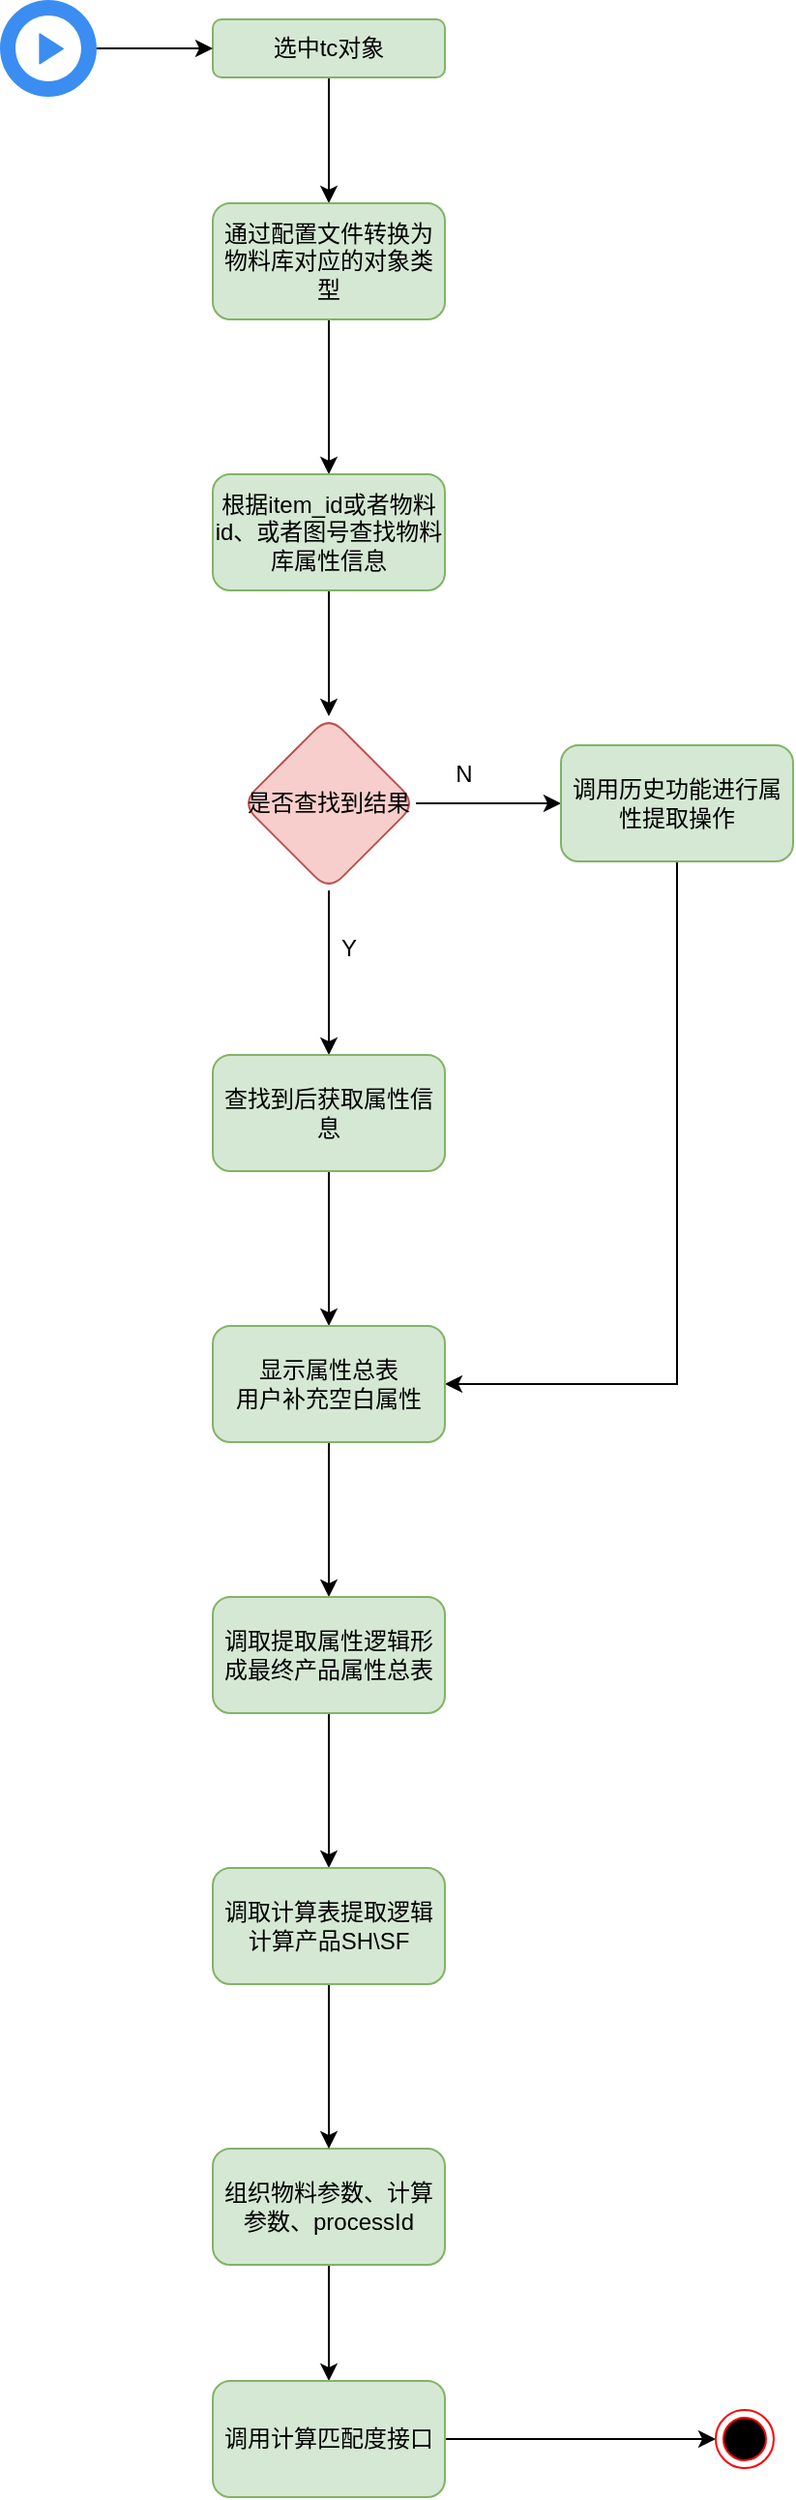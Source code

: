 <mxfile version="17.4.6" type="github">
  <diagram id="Gl2fd95giOkL8INHm4dN" name="Page-1">
    <mxGraphModel dx="1038" dy="547" grid="1" gridSize="10" guides="1" tooltips="1" connect="1" arrows="1" fold="1" page="1" pageScale="1" pageWidth="827" pageHeight="1169" math="0" shadow="0">
      <root>
        <mxCell id="0" />
        <mxCell id="1" parent="0" />
        <mxCell id="1jklt8lXGAOSQ0I3yPUP-4" value="" style="edgeStyle=orthogonalEdgeStyle;rounded=0;orthogonalLoop=1;jettySize=auto;html=1;" parent="1" source="1jklt8lXGAOSQ0I3yPUP-1" target="1jklt8lXGAOSQ0I3yPUP-3" edge="1">
          <mxGeometry relative="1" as="geometry" />
        </mxCell>
        <mxCell id="1jklt8lXGAOSQ0I3yPUP-1" value="选中tc对象" style="rounded=1;whiteSpace=wrap;html=1;fillColor=#d5e8d4;strokeColor=#82b366;" parent="1" vertex="1">
          <mxGeometry x="180" y="90" width="120" height="30" as="geometry" />
        </mxCell>
        <mxCell id="1jklt8lXGAOSQ0I3yPUP-6" value="" style="edgeStyle=orthogonalEdgeStyle;rounded=0;orthogonalLoop=1;jettySize=auto;html=1;" parent="1" source="1jklt8lXGAOSQ0I3yPUP-3" target="1jklt8lXGAOSQ0I3yPUP-5" edge="1">
          <mxGeometry relative="1" as="geometry" />
        </mxCell>
        <mxCell id="1jklt8lXGAOSQ0I3yPUP-3" value="通过配置文件转换为物料库对应的对象类型" style="whiteSpace=wrap;html=1;rounded=1;fillColor=#d5e8d4;strokeColor=#82b366;" parent="1" vertex="1">
          <mxGeometry x="180" y="185" width="120" height="60" as="geometry" />
        </mxCell>
        <mxCell id="4lrQlTMwF6HlkuWHR3eB-15" style="edgeStyle=orthogonalEdgeStyle;rounded=0;orthogonalLoop=1;jettySize=auto;html=1;exitX=0.5;exitY=1;exitDx=0;exitDy=0;entryX=0.5;entryY=0;entryDx=0;entryDy=0;" edge="1" parent="1" source="1jklt8lXGAOSQ0I3yPUP-5" target="1jklt8lXGAOSQ0I3yPUP-7">
          <mxGeometry relative="1" as="geometry" />
        </mxCell>
        <mxCell id="1jklt8lXGAOSQ0I3yPUP-5" value="根据item_id或者物料id、或者图号查找物料库属性信息" style="whiteSpace=wrap;html=1;rounded=1;fillColor=#d5e8d4;strokeColor=#82b366;" parent="1" vertex="1">
          <mxGeometry x="180" y="325" width="120" height="60" as="geometry" />
        </mxCell>
        <mxCell id="1jklt8lXGAOSQ0I3yPUP-10" value="" style="edgeStyle=orthogonalEdgeStyle;rounded=0;orthogonalLoop=1;jettySize=auto;html=1;" parent="1" source="1jklt8lXGAOSQ0I3yPUP-7" target="1jklt8lXGAOSQ0I3yPUP-9" edge="1">
          <mxGeometry relative="1" as="geometry" />
        </mxCell>
        <mxCell id="1jklt8lXGAOSQ0I3yPUP-13" value="" style="edgeStyle=orthogonalEdgeStyle;rounded=0;orthogonalLoop=1;jettySize=auto;html=1;" parent="1" source="1jklt8lXGAOSQ0I3yPUP-7" target="1jklt8lXGAOSQ0I3yPUP-12" edge="1">
          <mxGeometry relative="1" as="geometry" />
        </mxCell>
        <mxCell id="1jklt8lXGAOSQ0I3yPUP-7" value="是否查找到结果" style="rhombus;whiteSpace=wrap;html=1;rounded=1;fillColor=#f8cecc;strokeColor=#b85450;" parent="1" vertex="1">
          <mxGeometry x="195" y="450" width="90" height="90" as="geometry" />
        </mxCell>
        <mxCell id="4lrQlTMwF6HlkuWHR3eB-6" value="" style="edgeStyle=orthogonalEdgeStyle;rounded=0;orthogonalLoop=1;jettySize=auto;html=1;" edge="1" parent="1" source="1jklt8lXGAOSQ0I3yPUP-9" target="4lrQlTMwF6HlkuWHR3eB-5">
          <mxGeometry relative="1" as="geometry" />
        </mxCell>
        <mxCell id="1jklt8lXGAOSQ0I3yPUP-9" value="查找到后获取属性信息" style="whiteSpace=wrap;html=1;rounded=1;fillColor=#d5e8d4;strokeColor=#82b366;" parent="1" vertex="1">
          <mxGeometry x="180" y="625" width="120" height="60" as="geometry" />
        </mxCell>
        <mxCell id="1jklt8lXGAOSQ0I3yPUP-11" value="Y" style="text;html=1;align=center;verticalAlign=middle;resizable=0;points=[];autosize=1;strokeColor=none;fillColor=none;" parent="1" vertex="1">
          <mxGeometry x="240" y="560" width="20" height="20" as="geometry" />
        </mxCell>
        <mxCell id="4lrQlTMwF6HlkuWHR3eB-7" style="edgeStyle=orthogonalEdgeStyle;rounded=0;orthogonalLoop=1;jettySize=auto;html=1;exitX=0.5;exitY=1;exitDx=0;exitDy=0;entryX=1;entryY=0.5;entryDx=0;entryDy=0;" edge="1" parent="1" source="1jklt8lXGAOSQ0I3yPUP-12" target="4lrQlTMwF6HlkuWHR3eB-5">
          <mxGeometry relative="1" as="geometry" />
        </mxCell>
        <mxCell id="1jklt8lXGAOSQ0I3yPUP-12" value="调用历史功能进行属性提取操作" style="whiteSpace=wrap;html=1;rounded=1;fillColor=#d5e8d4;strokeColor=#82b366;" parent="1" vertex="1">
          <mxGeometry x="360" y="465" width="120" height="60" as="geometry" />
        </mxCell>
        <mxCell id="1jklt8lXGAOSQ0I3yPUP-15" value="N" style="text;html=1;strokeColor=none;fillColor=none;align=center;verticalAlign=middle;whiteSpace=wrap;rounded=0;" parent="1" vertex="1">
          <mxGeometry x="280" y="465" width="60" height="30" as="geometry" />
        </mxCell>
        <mxCell id="1jklt8lXGAOSQ0I3yPUP-21" value="" style="edgeStyle=orthogonalEdgeStyle;rounded=0;orthogonalLoop=1;jettySize=auto;html=1;" parent="1" source="1jklt8lXGAOSQ0I3yPUP-17" target="1jklt8lXGAOSQ0I3yPUP-20" edge="1">
          <mxGeometry relative="1" as="geometry" />
        </mxCell>
        <mxCell id="1jklt8lXGAOSQ0I3yPUP-17" value="组织物料参数、计算参数、processId" style="whiteSpace=wrap;html=1;rounded=1;fillColor=#d5e8d4;strokeColor=#82b366;" parent="1" vertex="1">
          <mxGeometry x="180" y="1190" width="120" height="60" as="geometry" />
        </mxCell>
        <mxCell id="4lrQlTMwF6HlkuWHR3eB-4" style="edgeStyle=orthogonalEdgeStyle;rounded=0;orthogonalLoop=1;jettySize=auto;html=1;" edge="1" parent="1" source="1jklt8lXGAOSQ0I3yPUP-20" target="4lrQlTMwF6HlkuWHR3eB-3">
          <mxGeometry relative="1" as="geometry" />
        </mxCell>
        <mxCell id="1jklt8lXGAOSQ0I3yPUP-20" value="调用计算匹配度接口" style="whiteSpace=wrap;html=1;rounded=1;fillColor=#d5e8d4;strokeColor=#82b366;" parent="1" vertex="1">
          <mxGeometry x="180" y="1310" width="120" height="60" as="geometry" />
        </mxCell>
        <mxCell id="4lrQlTMwF6HlkuWHR3eB-2" style="edgeStyle=orthogonalEdgeStyle;rounded=0;orthogonalLoop=1;jettySize=auto;html=1;entryX=0;entryY=0.5;entryDx=0;entryDy=0;" edge="1" parent="1" source="4lrQlTMwF6HlkuWHR3eB-1" target="1jklt8lXGAOSQ0I3yPUP-1">
          <mxGeometry relative="1" as="geometry" />
        </mxCell>
        <mxCell id="4lrQlTMwF6HlkuWHR3eB-1" value="" style="sketch=0;html=1;aspect=fixed;strokeColor=none;shadow=0;align=center;verticalAlign=top;fillColor=#3B8DF1;shape=mxgraph.gcp2.play_start" vertex="1" parent="1">
          <mxGeometry x="70" y="80" width="50" height="50" as="geometry" />
        </mxCell>
        <mxCell id="4lrQlTMwF6HlkuWHR3eB-3" value="" style="ellipse;html=1;shape=endState;fillColor=#000000;strokeColor=#ff0000;" vertex="1" parent="1">
          <mxGeometry x="440" y="1325" width="30" height="30" as="geometry" />
        </mxCell>
        <mxCell id="4lrQlTMwF6HlkuWHR3eB-9" value="" style="edgeStyle=orthogonalEdgeStyle;rounded=0;orthogonalLoop=1;jettySize=auto;html=1;" edge="1" parent="1" source="4lrQlTMwF6HlkuWHR3eB-5" target="4lrQlTMwF6HlkuWHR3eB-8">
          <mxGeometry relative="1" as="geometry" />
        </mxCell>
        <mxCell id="4lrQlTMwF6HlkuWHR3eB-5" value="显示属性总表&lt;br&gt;用户补充空白属性" style="whiteSpace=wrap;html=1;rounded=1;fillColor=#d5e8d4;strokeColor=#82b366;" vertex="1" parent="1">
          <mxGeometry x="180" y="765" width="120" height="60" as="geometry" />
        </mxCell>
        <mxCell id="4lrQlTMwF6HlkuWHR3eB-12" value="" style="edgeStyle=orthogonalEdgeStyle;rounded=0;orthogonalLoop=1;jettySize=auto;html=1;" edge="1" parent="1" source="4lrQlTMwF6HlkuWHR3eB-8" target="4lrQlTMwF6HlkuWHR3eB-11">
          <mxGeometry relative="1" as="geometry" />
        </mxCell>
        <mxCell id="4lrQlTMwF6HlkuWHR3eB-8" value="调取提取属性逻辑形成最终产品属性总表" style="whiteSpace=wrap;html=1;rounded=1;fillColor=#d5e8d4;strokeColor=#82b366;" vertex="1" parent="1">
          <mxGeometry x="180" y="905" width="120" height="60" as="geometry" />
        </mxCell>
        <mxCell id="4lrQlTMwF6HlkuWHR3eB-13" value="" style="edgeStyle=orthogonalEdgeStyle;rounded=0;orthogonalLoop=1;jettySize=auto;html=1;" edge="1" parent="1" source="4lrQlTMwF6HlkuWHR3eB-11" target="1jklt8lXGAOSQ0I3yPUP-17">
          <mxGeometry relative="1" as="geometry" />
        </mxCell>
        <mxCell id="4lrQlTMwF6HlkuWHR3eB-11" value="调取计算表提取逻辑计算产品SH\SF" style="whiteSpace=wrap;html=1;rounded=1;fillColor=#d5e8d4;strokeColor=#82b366;" vertex="1" parent="1">
          <mxGeometry x="180" y="1045" width="120" height="60" as="geometry" />
        </mxCell>
      </root>
    </mxGraphModel>
  </diagram>
</mxfile>
